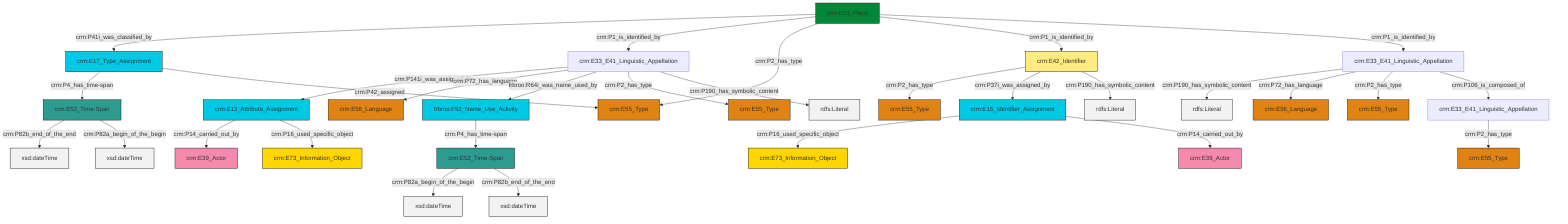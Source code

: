 graph TD
classDef Literal fill:#f2f2f2,stroke:#000000;
classDef CRM_Entity fill:#FFFFFF,stroke:#000000;
classDef Temporal_Entity fill:#00C9E6, stroke:#000000;
classDef Type fill:#E18312, stroke:#000000;
classDef Time-Span fill:#2C9C91, stroke:#000000;
classDef Appellation fill:#FFEB7F, stroke:#000000;
classDef Place fill:#008836, stroke:#000000;
classDef Persistent_Item fill:#B266B2, stroke:#000000;
classDef Conceptual_Object fill:#FFD700, stroke:#000000;
classDef Physical_Thing fill:#D2B48C, stroke:#000000;
classDef Actor fill:#f58aad, stroke:#000000;
classDef PC_Classes fill:#4ce600, stroke:#000000;
classDef Multi fill:#cccccc,stroke:#000000;

0["crm:E13_Attribute_Assignment"]:::Temporal_Entity -->|crm:P14_carried_out_by| 1["crm:E39_Actor"]:::Actor
2["crm:E53_Place"]:::Place -->|crm:P41i_was_classified_by| 3["crm:E17_Type_Assignment"]:::Temporal_Entity
3["crm:E17_Type_Assignment"]:::Temporal_Entity -->|crm:P4_has_time-span| 6["crm:E52_Time-Span"]:::Time-Span
7["crm:E15_Identifier_Assignment"]:::Temporal_Entity -->|crm:P16_used_specific_object| 8["crm:E73_Information_Object"]:::Conceptual_Object
2["crm:E53_Place"]:::Place -->|crm:P1_is_identified_by| 11["crm:E33_E41_Linguistic_Appellation"]:::Default
12["crm:E42_Identifier"]:::Appellation -->|crm:P2_has_type| 13["crm:E55_Type"]:::Type
12["crm:E42_Identifier"]:::Appellation -->|crm:P37i_was_assigned_by| 7["crm:E15_Identifier_Assignment"]:::Temporal_Entity
6["crm:E52_Time-Span"]:::Time-Span -->|crm:P82b_end_of_the_end| 16[xsd:dateTime]:::Literal
17["crm:E33_E41_Linguistic_Appellation"]:::Default -->|crm:P190_has_symbolic_content| 18[rdfs:Literal]:::Literal
14["frbroo:F52_Name_Use_Activity"]:::Temporal_Entity -->|crm:P4_has_time-span| 19["crm:E52_Time-Span"]:::Time-Span
23["crm:E33_E41_Linguistic_Appellation"]:::Default -->|crm:P2_has_type| 9["crm:E55_Type"]:::Type
11["crm:E33_E41_Linguistic_Appellation"]:::Default -->|crm:P141i_was_assigned_by| 0["crm:E13_Attribute_Assignment"]:::Temporal_Entity
2["crm:E53_Place"]:::Place -->|crm:P2_has_type| 24["crm:E55_Type"]:::Type
11["crm:E33_E41_Linguistic_Appellation"]:::Default -->|crm:P72_has_language| 26["crm:E56_Language"]:::Type
17["crm:E33_E41_Linguistic_Appellation"]:::Default -->|crm:P72_has_language| 27["crm:E56_Language"]:::Type
2["crm:E53_Place"]:::Place -->|crm:P1_is_identified_by| 12["crm:E42_Identifier"]:::Appellation
0["crm:E13_Attribute_Assignment"]:::Temporal_Entity -->|crm:P16_used_specific_object| 30["crm:E73_Information_Object"]:::Conceptual_Object
11["crm:E33_E41_Linguistic_Appellation"]:::Default -->|frbroo:R64i_was_name_used_by| 14["frbroo:F52_Name_Use_Activity"]:::Temporal_Entity
7["crm:E15_Identifier_Assignment"]:::Temporal_Entity -->|crm:P14_carried_out_by| 4["crm:E39_Actor"]:::Actor
6["crm:E52_Time-Span"]:::Time-Span -->|crm:P82a_begin_of_the_begin| 40[xsd:dateTime]:::Literal
2["crm:E53_Place"]:::Place -->|crm:P1_is_identified_by| 17["crm:E33_E41_Linguistic_Appellation"]:::Default
11["crm:E33_E41_Linguistic_Appellation"]:::Default -->|crm:P2_has_type| 21["crm:E55_Type"]:::Type
12["crm:E42_Identifier"]:::Appellation -->|crm:P190_has_symbolic_content| 42[rdfs:Literal]:::Literal
11["crm:E33_E41_Linguistic_Appellation"]:::Default -->|crm:P190_has_symbolic_content| 43[rdfs:Literal]:::Literal
3["crm:E17_Type_Assignment"]:::Temporal_Entity -->|crm:P42_assigned| 24["crm:E55_Type"]:::Type
19["crm:E52_Time-Span"]:::Time-Span -->|crm:P82a_begin_of_the_begin| 45[xsd:dateTime]:::Literal
19["crm:E52_Time-Span"]:::Time-Span -->|crm:P82b_end_of_the_end| 47[xsd:dateTime]:::Literal
17["crm:E33_E41_Linguistic_Appellation"]:::Default -->|crm:P2_has_type| 32["crm:E55_Type"]:::Type
17["crm:E33_E41_Linguistic_Appellation"]:::Default -->|crm:P106_is_composed_of| 23["crm:E33_E41_Linguistic_Appellation"]:::Default